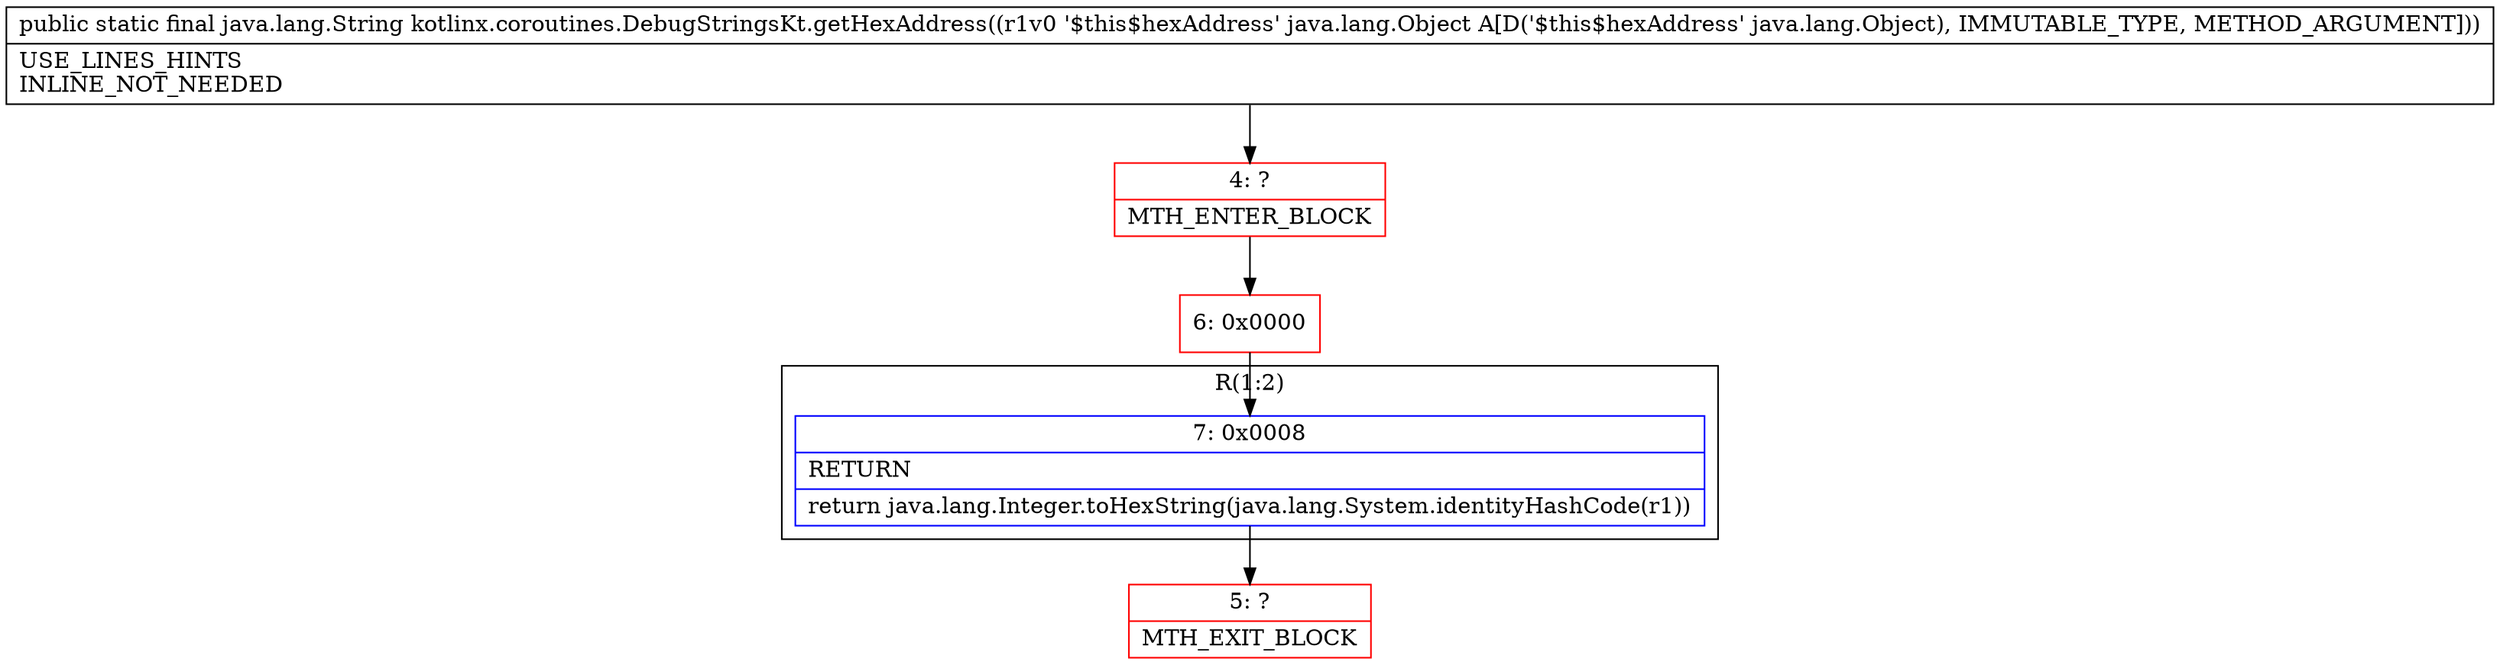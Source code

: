 digraph "CFG forkotlinx.coroutines.DebugStringsKt.getHexAddress(Ljava\/lang\/Object;)Ljava\/lang\/String;" {
subgraph cluster_Region_515791313 {
label = "R(1:2)";
node [shape=record,color=blue];
Node_7 [shape=record,label="{7\:\ 0x0008|RETURN\l|return java.lang.Integer.toHexString(java.lang.System.identityHashCode(r1))\l}"];
}
Node_4 [shape=record,color=red,label="{4\:\ ?|MTH_ENTER_BLOCK\l}"];
Node_6 [shape=record,color=red,label="{6\:\ 0x0000}"];
Node_5 [shape=record,color=red,label="{5\:\ ?|MTH_EXIT_BLOCK\l}"];
MethodNode[shape=record,label="{public static final java.lang.String kotlinx.coroutines.DebugStringsKt.getHexAddress((r1v0 '$this$hexAddress' java.lang.Object A[D('$this$hexAddress' java.lang.Object), IMMUTABLE_TYPE, METHOD_ARGUMENT]))  | USE_LINES_HINTS\lINLINE_NOT_NEEDED\l}"];
MethodNode -> Node_4;Node_7 -> Node_5;
Node_4 -> Node_6;
Node_6 -> Node_7;
}

